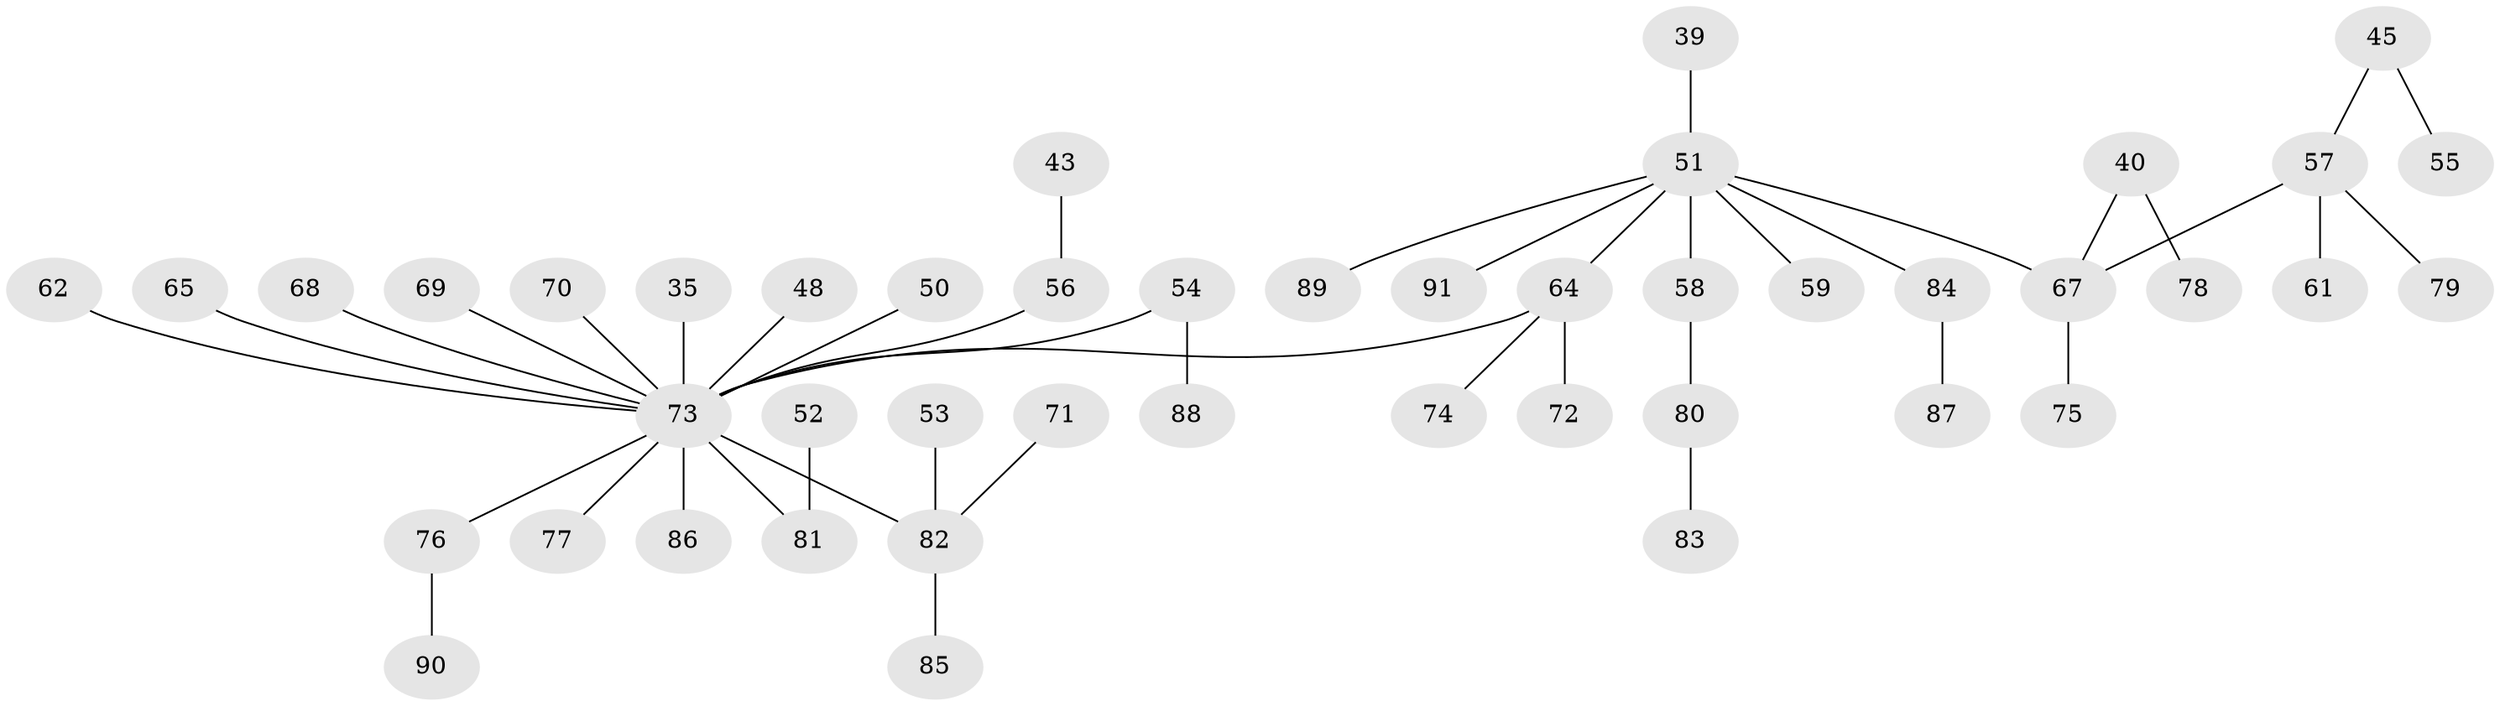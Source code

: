 // original degree distribution, {3: 0.14285714285714285, 6: 0.02197802197802198, 5: 0.04395604395604396, 2: 0.24175824175824176, 4: 0.054945054945054944, 1: 0.4945054945054945}
// Generated by graph-tools (version 1.1) at 2025/56/03/04/25 21:56:02]
// undirected, 45 vertices, 44 edges
graph export_dot {
graph [start="1"]
  node [color=gray90,style=filled];
  35;
  39;
  40 [super="+27"];
  43;
  45;
  48 [super="+30+31"];
  50;
  51 [super="+21+19+24+25+41"];
  52;
  53;
  54;
  55;
  56 [super="+15"];
  57 [super="+14"];
  58;
  59;
  61;
  62;
  64 [super="+17+33+8+23"];
  65;
  67 [super="+11"];
  68;
  69;
  70;
  71;
  72;
  73 [super="+42+63+66+46+60+26+32+34"];
  74;
  75;
  76;
  77;
  78;
  79;
  80;
  81 [super="+47"];
  82 [super="+44"];
  83;
  84;
  85;
  86;
  87;
  88;
  89;
  90;
  91;
  35 -- 73;
  39 -- 51;
  40 -- 67;
  40 -- 78;
  43 -- 56;
  45 -- 55;
  45 -- 57;
  48 -- 73;
  50 -- 73;
  51 -- 58;
  51 -- 84;
  51 -- 89;
  51 -- 59;
  51 -- 64;
  51 -- 67;
  51 -- 91;
  52 -- 81;
  53 -- 82;
  54 -- 88;
  54 -- 73;
  56 -- 73;
  57 -- 79;
  57 -- 67;
  57 -- 61;
  58 -- 80;
  62 -- 73;
  64 -- 72;
  64 -- 74;
  64 -- 73;
  65 -- 73;
  67 -- 75;
  68 -- 73;
  69 -- 73;
  70 -- 73;
  71 -- 82;
  73 -- 86;
  73 -- 82;
  73 -- 81;
  73 -- 77;
  73 -- 76;
  76 -- 90;
  80 -- 83;
  82 -- 85;
  84 -- 87;
}
